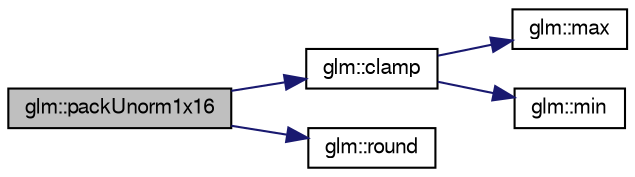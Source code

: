 digraph G
{
  bgcolor="transparent";
  edge [fontname="FreeSans",fontsize=10,labelfontname="FreeSans",labelfontsize=10];
  node [fontname="FreeSans",fontsize=10,shape=record];
  rankdir=LR;
  Node1 [label="glm::packUnorm1x16",height=0.2,width=0.4,color="black", fillcolor="grey75", style="filled" fontcolor="black"];
  Node1 -> Node2 [color="midnightblue",fontsize=10,style="solid"];
  Node2 [label="glm::clamp",height=0.2,width=0.4,color="black",URL="$group__core__func__common.html#g8b4808983e20c4c74b20e0a025787ab4"];
  Node2 -> Node3 [color="midnightblue",fontsize=10,style="solid"];
  Node3 [label="glm::max",height=0.2,width=0.4,color="black",URL="$group__core__func__common.html#g4e4d7b280fec55e5dfeb1367a1a2597d"];
  Node2 -> Node4 [color="midnightblue",fontsize=10,style="solid"];
  Node4 [label="glm::min",height=0.2,width=0.4,color="black",URL="$group__core__func__common.html#g7c4425eacc9498bb2ab8a7cfd662cd69"];
  Node1 -> Node5 [color="midnightblue",fontsize=10,style="solid"];
  Node5 [label="glm::round",height=0.2,width=0.4,color="black",URL="$group__core__func__common.html#g931fae510be1b98fe22646fc649a50d2"];
}
